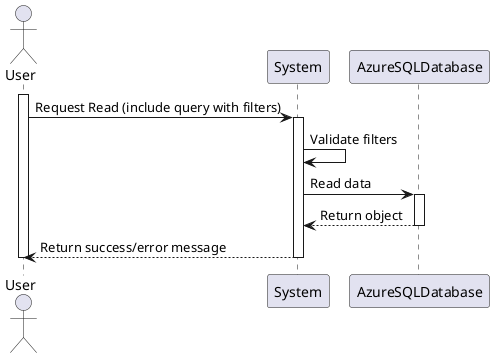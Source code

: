 @startuml SSD-Read

actor User
participant System
participant AzureSQLDatabase

activate User
    User -> System : Request Read (include query with filters)
    activate System
    
        System -> System : Validate filters
        
        System -> AzureSQLDatabase : Read data
        activate AzureSQLDatabase
            
            AzureSQLDatabase --> System : Return object
        deactivate AzureSQLDatabase
        
        System --> User : Return success/error message
    deactivate System
deactivate User    
@enduml